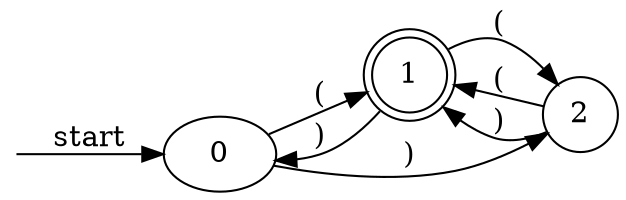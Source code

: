 digraph dfa {
    rankdir = LR;
    __start [style = invis, shape = point];
    __start -> "0" [ label = "start" ];
    node [shape = doublecircle]; "1"
    node [shape = circle];
    "1" -> "2" [ label = "(" ];
    "1" -> "0" [ label = ")" ];
    "0" -> "1" [ label = "(" ];
    "0" -> "2" [ label = ")" ];
    "2" -> "1" [ label = "(" ];
    "2" -> "1" [ label = ")" ];
}
